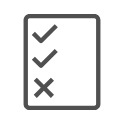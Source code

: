 <mxfile version="14.6.13" type="device"><diagram id="6wAoco4LUD8VXRgnIj7e" name="Seite-1"><mxGraphModel dx="1086" dy="4473" grid="1" gridSize="10" guides="1" tooltips="1" connect="1" arrows="1" fold="1" page="1" pageScale="1" pageWidth="827" pageHeight="1169" math="0" shadow="0"><root><mxCell id="0"/><mxCell id="1" parent="0"/><mxCell id="MYYBumNlEQ58Mk8LKVoW-1" value="" style="outlineConnect=0;fontColor=#232F3E;gradientColor=none;strokeColor=#505050;fillColor=#ffffff;dashed=0;verticalLabelPosition=bottom;verticalAlign=top;align=center;html=1;fontSize=12;fontStyle=0;aspect=fixed;shape=mxgraph.aws4.resourceIcon;resIcon=mxgraph.aws4.permissions;" vertex="1" parent="1"><mxGeometry x="40.0" y="-3480" width="60" height="60" as="geometry"/></mxCell></root></mxGraphModel></diagram></mxfile>